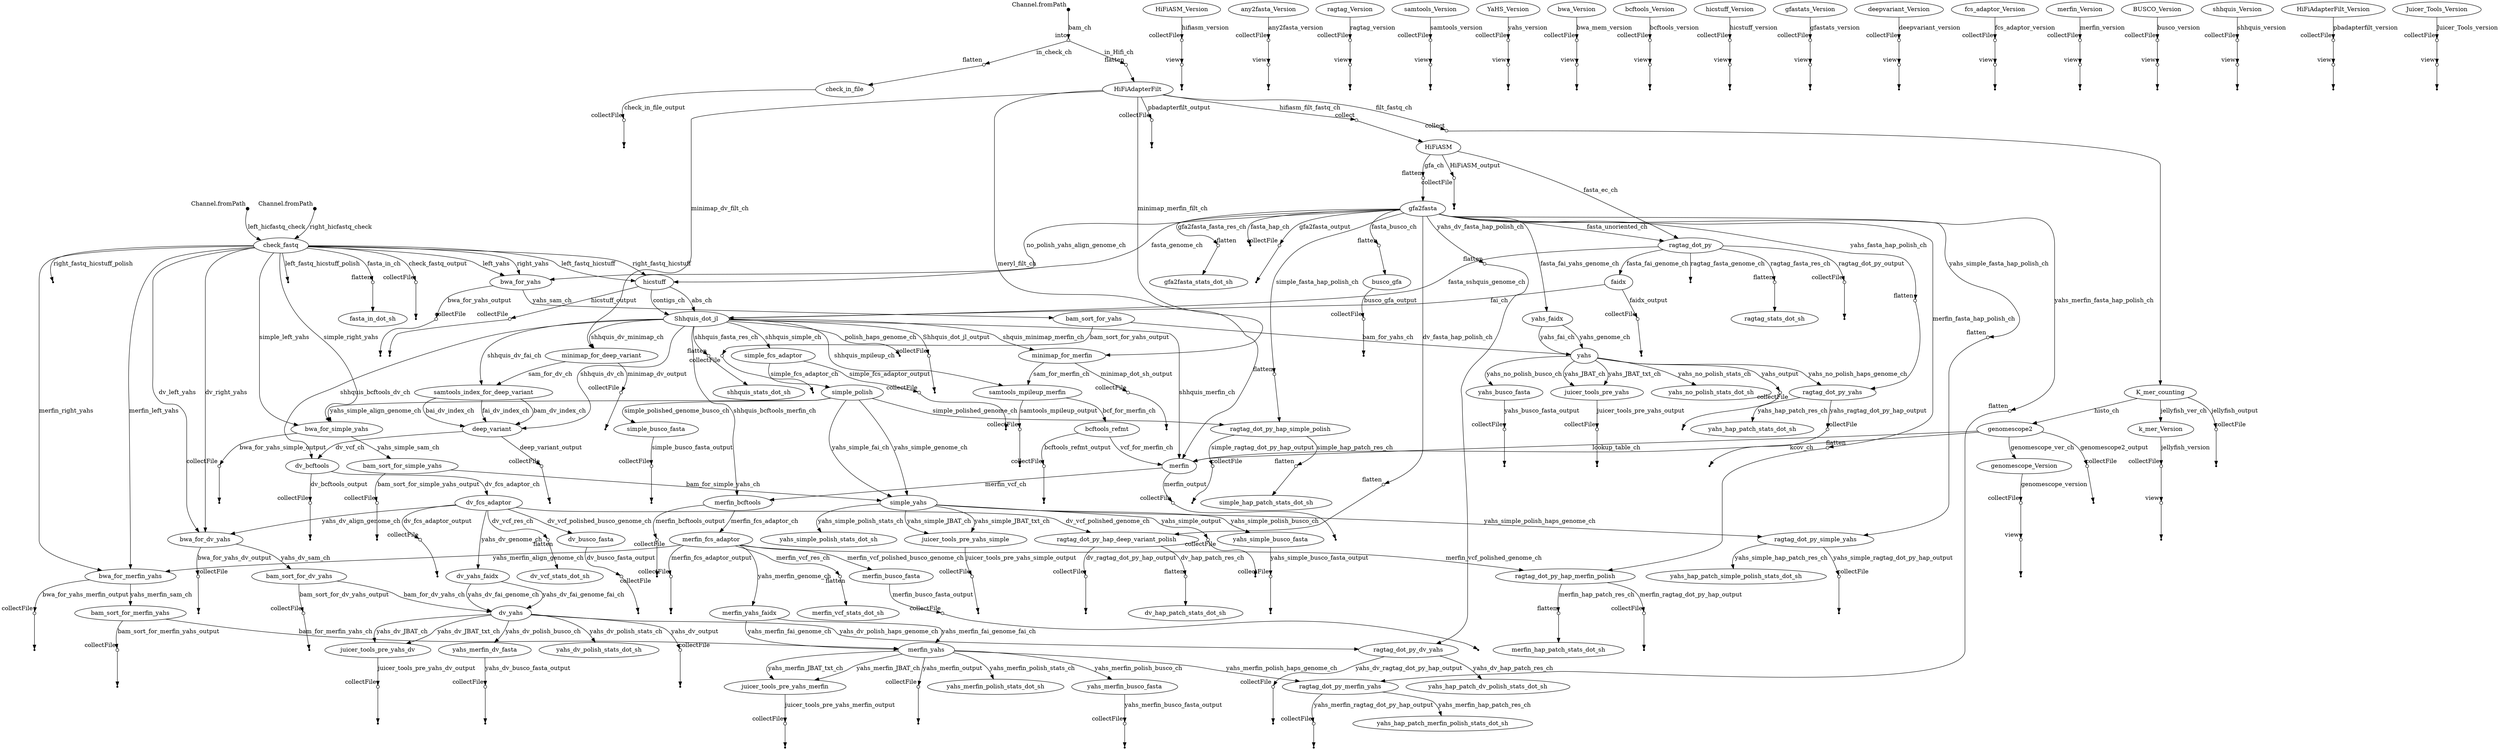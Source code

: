 digraph "dag" {
p0 [shape=point,label="",fixedsize=true,width=0.1,xlabel="Channel.fromPath"];
p3 [shape=circle,label="",fixedsize=true,width=0.1,xlabel="into"];
p0 -> p3 [label="bam_ch"];

p1 [shape=point,label="",fixedsize=true,width=0.1,xlabel="Channel.fromPath"];
p6 [label="check_fastq"];
p1 -> p6 [label="right_hicfastq_check"];

p2 [shape=point,label="",fixedsize=true,width=0.1,xlabel="Channel.fromPath"];
p6 [label="check_fastq"];
p2 -> p6 [label="left_hicfastq_check"];

p3 [shape=circle,label="",fixedsize=true,width=0.1,xlabel="into"];
p4 [shape=circle,label="",fixedsize=true,width=0.1,xlabel="flatten"];
p3 -> p4 [label="in_check_ch"];

p3 [shape=circle,label="",fixedsize=true,width=0.1,xlabel="into"];
p9 [shape=circle,label="",fixedsize=true,width=0.1,xlabel="flatten"];
p3 -> p9 [label="in_Hifi_ch"];

p4 [shape=circle,label="",fixedsize=true,width=0.1,xlabel="flatten"];
p5 [label="check_in_file"];
p4 -> p5;

p5 [label="check_in_file"];
p128 [shape=circle,label="",fixedsize=true,width=0.1,xlabel="collectFile"];
p5 -> p128 [label="check_in_file_output"];

p6 [label="check_fastq"];
p22 [label="hicstuff"];
p6 -> p22 [label="right_fastq_hicstuff"];

p6 [label="check_fastq"];
p8 [shape=point];
p6 -> p8 [label="right_fastq_hicstuff_polish"];

p6 [label="check_fastq"];
p41 [label="bwa_for_yahs"];
p6 -> p41 [label="right_yahs"];

p6 [label="check_fastq"];
p42 [label="bwa_for_simple_yahs"];
p6 -> p42 [label="simple_right_yahs"];

p6 [label="check_fastq"];
p43 [label="bwa_for_merfin_yahs"];
p6 -> p43 [label="merfin_right_yahs"];

p6 [label="check_fastq"];
p44 [label="bwa_for_dv_yahs"];
p6 -> p44 [label="dv_right_yahs"];

p6 [label="check_fastq"];
p22 [label="hicstuff"];
p6 -> p22 [label="left_fastq_hicstuff"];

p6 [label="check_fastq"];
p7 [shape=point];
p6 -> p7 [label="left_fastq_hicstuff_polish"];

p6 [label="check_fastq"];
p41 [label="bwa_for_yahs"];
p6 -> p41 [label="left_yahs"];

p6 [label="check_fastq"];
p42 [label="bwa_for_simple_yahs"];
p6 -> p42 [label="simple_left_yahs"];

p6 [label="check_fastq"];
p43 [label="bwa_for_merfin_yahs"];
p6 -> p43 [label="merfin_left_yahs"];

p6 [label="check_fastq"];
p44 [label="bwa_for_dv_yahs"];
p6 -> p44 [label="dv_left_yahs"];

p6 [label="check_fastq"];
p80 [shape=circle,label="",fixedsize=true,width=0.1,xlabel="flatten"];
p6 -> p80 [label="fasta_in_ch"];

p6 [label="check_fastq"];
p126 [shape=circle,label="",fixedsize=true,width=0.1,xlabel="collectFile"];
p6 -> p126 [label="check_fastq_output"];

p9 [shape=circle,label="",fixedsize=true,width=0.1,xlabel="flatten"];
p10 [label="HiFiAdapterFilt"];
p9 -> p10;

p10 [label="HiFiAdapterFilt"];
p11 [shape=circle,label="",fixedsize=true,width=0.1,xlabel="collect"];
p10 -> p11 [label="hifiasm_filt_fastq_ch"];

p10 [label="HiFiAdapterFilt"];
p25 [shape=circle,label="",fixedsize=true,width=0.1,xlabel="collect"];
p10 -> p25 [label="filt_fastq_ch"];

p10 [label="HiFiAdapterFilt"];
p34 [label="minimap_for_deep_variant"];
p10 -> p34 [label="minimap_dv_filt_ch"];

p10 [label="HiFiAdapterFilt"];
p30 [label="minimap_for_merfin"];
p10 -> p30 [label="minimap_merfin_filt_ch"];

p10 [label="HiFiAdapterFilt"];
p33 [label="merfin"];
p10 -> p33 [label="meryl_filt_ch"];

p10 [label="HiFiAdapterFilt"];
p124 [shape=circle,label="",fixedsize=true,width=0.1,xlabel="collectFile"];
p10 -> p124 [label="pbadapterfilt_output"];

p11 [shape=circle,label="",fixedsize=true,width=0.1,xlabel="collect"];
p12 [label="HiFiASM"];
p11 -> p12;

p12 [label="HiFiASM"];
p13 [shape=circle,label="",fixedsize=true,width=0.1,xlabel="flatten"];
p12 -> p13 [label="gfa_ch"];

p12 [label="HiFiASM"];
p18 [label="ragtag_dot_py"];
p12 -> p18 [label="fasta_ec_ch"];

p12 [label="HiFiASM"];
p130 [shape=circle,label="",fixedsize=true,width=0.1,xlabel="collectFile"];
p12 -> p130 [label="HiFiASM_output"];

p13 [shape=circle,label="",fixedsize=true,width=0.1,xlabel="flatten"];
p14 [label="gfa2fasta"];
p13 -> p14;

p14 [label="gfa2fasta"];
p82 [shape=circle,label="",fixedsize=true,width=0.1,xlabel="flatten"];
p14 -> p82 [label="gfa2fasta_fasta_res_ch"];

p14 [label="gfa2fasta"];
p18 [label="ragtag_dot_py"];
p14 -> p18 [label="fasta_unoriented_ch"];

p14 [label="gfa2fasta"];
p22 [label="hicstuff"];
p14 -> p22 [label="fasta_genome_ch"];

p14 [label="gfa2fasta"];
p16 [shape=circle,label="",fixedsize=true,width=0.1,xlabel="flatten"];
p14 -> p16 [label="fasta_busco_ch"];

p14 [label="gfa2fasta"];
p41 [label="bwa_for_yahs"];
p14 -> p41 [label="no_polish_yahs_align_genome_ch"];

p14 [label="gfa2fasta"];
p21 [label="yahs_faidx"];
p14 -> p21 [label="fasta_fai_yahs_genome_ch"];

p14 [label="gfa2fasta"];
p15 [shape=point];
p14 -> p15 [label="fasta_hap_ch"];

p14 [label="gfa2fasta"];
p59 [shape=circle,label="",fixedsize=true,width=0.1,xlabel="flatten"];
p14 -> p59 [label="simple_fasta_hap_polish_ch"];

p14 [label="gfa2fasta"];
p61 [shape=circle,label="",fixedsize=true,width=0.1,xlabel="flatten"];
p14 -> p61 [label="merfin_fasta_hap_polish_ch"];

p14 [label="gfa2fasta"];
p63 [shape=circle,label="",fixedsize=true,width=0.1,xlabel="flatten"];
p14 -> p63 [label="dv_fasta_hap_polish_ch"];

p14 [label="gfa2fasta"];
p65 [shape=circle,label="",fixedsize=true,width=0.1,xlabel="flatten"];
p14 -> p65 [label="yahs_fasta_hap_polish_ch"];

p14 [label="gfa2fasta"];
p67 [shape=circle,label="",fixedsize=true,width=0.1,xlabel="flatten"];
p14 -> p67 [label="yahs_simple_fasta_hap_polish_ch"];

p14 [label="gfa2fasta"];
p69 [shape=circle,label="",fixedsize=true,width=0.1,xlabel="flatten"];
p14 -> p69 [label="yahs_merfin_fasta_hap_polish_ch"];

p14 [label="gfa2fasta"];
p71 [shape=circle,label="",fixedsize=true,width=0.1,xlabel="flatten"];
p14 -> p71 [label="yahs_dv_fasta_hap_polish_ch"];

p14 [label="gfa2fasta"];
p132 [shape=circle,label="",fixedsize=true,width=0.1,xlabel="collectFile"];
p14 -> p132 [label="gfa2fasta_output"];

p16 [shape=circle,label="",fixedsize=true,width=0.1,xlabel="flatten"];
p17 [label="busco_gfa"];
p16 -> p17;

p17 [label="busco_gfa"];
p148 [shape=circle,label="",fixedsize=true,width=0.1,xlabel="collectFile"];
p17 -> p148 [label="busco_gfa_output"];

p18 [label="ragtag_dot_py"];
p84 [shape=circle,label="",fixedsize=true,width=0.1,xlabel="flatten"];
p18 -> p84 [label="ragtag_fasta_res_ch"];

p18 [label="ragtag_dot_py"];
p19 [shape=point];
p18 -> p19 [label="ragtag_fasta_genome_ch"];

p18 [label="ragtag_dot_py"];
p20 [label="faidx"];
p18 -> p20 [label="fasta_fai_genome_ch"];

p18 [label="ragtag_dot_py"];
p23 [label="Shhquis_dot_jl"];
p18 -> p23 [label="fasta_sshquis_genome_ch"];

p18 [label="ragtag_dot_py"];
p136 [shape=circle,label="",fixedsize=true,width=0.1,xlabel="collectFile"];
p18 -> p136 [label="ragtag_dot_py_output"];

p20 [label="faidx"];
p23 [label="Shhquis_dot_jl"];
p20 -> p23 [label="fai_ch"];

p20 [label="faidx"];
p138 [shape=circle,label="",fixedsize=true,width=0.1,xlabel="collectFile"];
p20 -> p138 [label="faidx_output"];

p21 [label="yahs_faidx"];
p49 [label="yahs"];
p21 -> p49 [label="yahs_fai_ch"];

p21 [label="yahs_faidx"];
p49 [label="yahs"];
p21 -> p49 [label="yahs_genome_ch"];

p22 [label="hicstuff"];
p23 [label="Shhquis_dot_jl"];
p22 -> p23 [label="abs_ch"];

p22 [label="hicstuff"];
p23 [label="Shhquis_dot_jl"];
p22 -> p23 [label="contigs_ch"];

p22 [label="hicstuff"];
p134 [shape=circle,label="",fixedsize=true,width=0.1,xlabel="collectFile"];
p22 -> p134 [label="hicstuff_output"];

p23 [label="Shhquis_dot_jl"];
p86 [shape=circle,label="",fixedsize=true,width=0.1,xlabel="flatten"];
p23 -> p86 [label="shhquis_fasta_res_ch"];

p23 [label="Shhquis_dot_jl"];
p24 [shape=point];
p23 -> p24 [label="polish_haps_genome_ch"];

p23 [label="Shhquis_dot_jl"];
p28 [label="simple_fcs_adaptor"];
p23 -> p28 [label="shhquis_simple_ch"];

p23 [label="Shhquis_dot_jl"];
p33 [label="merfin"];
p23 -> p33 [label="shhquis_merfin_ch"];

p23 [label="Shhquis_dot_jl"];
p35 [label="samtools_index_for_deep_variant"];
p23 -> p35 [label="shhquis_dv_fai_ch"];

p23 [label="Shhquis_dot_jl"];
p36 [label="deep_variant"];
p23 -> p36 [label="shhquis_dv_ch"];

p23 [label="Shhquis_dot_jl"];
p37 [label="dv_bcftools"];
p23 -> p37 [label="shhquis_bcftools_dv_ch"];

p23 [label="Shhquis_dot_jl"];
p39 [label="merfin_bcftools"];
p23 -> p39 [label="shhquis_bcftools_merfin_ch"];

p23 [label="Shhquis_dot_jl"];
p34 [label="minimap_for_deep_variant"];
p23 -> p34 [label="shhquis_dv_minimap_ch"];

p23 [label="Shhquis_dot_jl"];
p30 [label="minimap_for_merfin"];
p23 -> p30 [label="shquis_minimap_merfin_ch"];

p23 [label="Shhquis_dot_jl"];
p31 [label="samtools_mpileup_merfin"];
p23 -> p31 [label="shhquis_mpileup_ch"];

p23 [label="Shhquis_dot_jl"];
p140 [shape=circle,label="",fixedsize=true,width=0.1,xlabel="collectFile"];
p23 -> p140 [label="Shhquis_dot_jl_output"];

p25 [shape=circle,label="",fixedsize=true,width=0.1,xlabel="collect"];
p26 [label="K_mer_counting"];
p25 -> p26;

p26 [label="K_mer_counting"];
p27 [label="genomescope2"];
p26 -> p27 [label="histo_ch"];

p26 [label="K_mer_counting"];
p117 [label="k_mer_Version"];
p26 -> p117 [label="jellyfish_ver_ch"];

p26 [label="K_mer_counting"];
p156 [shape=circle,label="",fixedsize=true,width=0.1,xlabel="collectFile"];
p26 -> p156 [label="jellyfish_output"];

p27 [label="genomescope2"];
p33 [label="merfin"];
p27 -> p33 [label="kcov_ch"];

p27 [label="genomescope2"];
p33 [label="merfin"];
p27 -> p33 [label="lookup_table_ch"];

p27 [label="genomescope2"];
p118 [label="genomescope_Version"];
p27 -> p118 [label="genomescope_ver_ch"];

p27 [label="genomescope2"];
p158 [shape=circle,label="",fixedsize=true,width=0.1,xlabel="collectFile"];
p27 -> p158 [label="genomescope2_output"];

p28 [label="simple_fcs_adaptor"];
p29 [label="simple_polish"];
p28 -> p29 [label="simple_fcs_adaptor_ch"];

p28 [label="simple_fcs_adaptor"];
p160 [shape=circle,label="",fixedsize=true,width=0.1,xlabel="collectFile"];
p28 -> p160 [label="simple_fcs_adaptor_output"];

p29 [label="simple_polish"];
p60 [label="ragtag_dot_py_hap_simple_polish"];
p29 -> p60 [label="simple_polished_genome_ch"];

p29 [label="simple_polish"];
p73 [label="simple_busco_fasta"];
p29 -> p73 [label="simple_polished_genome_busco_ch"];

p29 [label="simple_polish"];
p50 [label="simple_yahs"];
p29 -> p50 [label="yahs_simple_genome_ch"];

p29 [label="simple_polish"];
p42 [label="bwa_for_simple_yahs"];
p29 -> p42 [label="yahs_simple_align_genome_ch"];

p29 [label="simple_polish"];
p50 [label="simple_yahs"];
p29 -> p50 [label="yahs_simple_fai_ch"];

p30 [label="minimap_for_merfin"];
p31 [label="samtools_mpileup_merfin"];
p30 -> p31 [label="sam_for_merfin_ch"];

p30 [label="minimap_for_merfin"];
p162 [shape=circle,label="",fixedsize=true,width=0.1,xlabel="collectFile"];
p30 -> p162 [label="minimap_dot_sh_output"];

p31 [label="samtools_mpileup_merfin"];
p32 [label="bcftools_refmt"];
p31 -> p32 [label="bcf_for_merfin_ch"];

p31 [label="samtools_mpileup_merfin"];
p164 [shape=circle,label="",fixedsize=true,width=0.1,xlabel="collectFile"];
p31 -> p164 [label="samtools_mpileup_output"];

p32 [label="bcftools_refmt"];
p33 [label="merfin"];
p32 -> p33 [label="vcf_for_merfin_ch"];

p32 [label="bcftools_refmt"];
p166 [shape=circle,label="",fixedsize=true,width=0.1,xlabel="collectFile"];
p32 -> p166 [label="bcftools_refmt_output"];

p33 [label="merfin"];
p39 [label="merfin_bcftools"];
p33 -> p39 [label="merfin_vcf_ch"];

p33 [label="merfin"];
p168 [shape=circle,label="",fixedsize=true,width=0.1,xlabel="collectFile"];
p33 -> p168 [label="merfin_output"];

p34 [label="minimap_for_deep_variant"];
p35 [label="samtools_index_for_deep_variant"];
p34 -> p35 [label="sam_for_dv_ch"];

p34 [label="minimap_for_deep_variant"];
p170 [shape=circle,label="",fixedsize=true,width=0.1,xlabel="collectFile"];
p34 -> p170 [label="minimap_dv_output"];

p35 [label="samtools_index_for_deep_variant"];
p36 [label="deep_variant"];
p35 -> p36 [label="bam_dv_index_ch"];

p35 [label="samtools_index_for_deep_variant"];
p36 [label="deep_variant"];
p35 -> p36 [label="bai_dv_index_ch"];

p35 [label="samtools_index_for_deep_variant"];
p36 [label="deep_variant"];
p35 -> p36 [label="fai_dv_index_ch"];

p36 [label="deep_variant"];
p37 [label="dv_bcftools"];
p36 -> p37 [label="dv_vcf_ch"];

p36 [label="deep_variant"];
p172 [shape=circle,label="",fixedsize=true,width=0.1,xlabel="collectFile"];
p36 -> p172 [label="deep_variant_output"];

p37 [label="dv_bcftools"];
p38 [label="dv_fcs_adaptor"];
p37 -> p38 [label="dv_fcs_adaptor_ch"];

p37 [label="dv_bcftools"];
p178 [shape=circle,label="",fixedsize=true,width=0.1,xlabel="collectFile"];
p37 -> p178 [label="dv_bcftools_output"];

p38 [label="dv_fcs_adaptor"];
p64 [label="ragtag_dot_py_hap_deep_variant_polish"];
p38 -> p64 [label="dv_vcf_polished_genome_ch"];

p38 [label="dv_fcs_adaptor"];
p90 [shape=circle,label="",fixedsize=true,width=0.1,xlabel="flatten"];
p38 -> p90 [label="dv_vcf_res_ch"];

p38 [label="dv_fcs_adaptor"];
p75 [label="dv_busco_fasta"];
p38 -> p75 [label="dv_vcf_polished_busco_genome_ch"];

p38 [label="dv_fcs_adaptor"];
p52 [label="dv_yahs_faidx"];
p38 -> p52 [label="yahs_dv_genome_ch"];

p38 [label="dv_fcs_adaptor"];
p44 [label="bwa_for_dv_yahs"];
p38 -> p44 [label="yahs_dv_align_genome_ch"];

p38 [label="dv_fcs_adaptor"];
p180 [shape=circle,label="",fixedsize=true,width=0.1,xlabel="collectFile"];
p38 -> p180 [label="dv_fcs_adaptor_output"];

p39 [label="merfin_bcftools"];
p40 [label="merfin_fcs_adaptor"];
p39 -> p40 [label="merfin_fcs_adaptor_ch"];

p39 [label="merfin_bcftools"];
p174 [shape=circle,label="",fixedsize=true,width=0.1,xlabel="collectFile"];
p39 -> p174 [label="merfin_bcftools_output"];

p40 [label="merfin_fcs_adaptor"];
p62 [label="ragtag_dot_py_hap_merfin_polish"];
p40 -> p62 [label="merfin_vcf_polished_genome_ch"];

p40 [label="merfin_fcs_adaptor"];
p88 [shape=circle,label="",fixedsize=true,width=0.1,xlabel="flatten"];
p40 -> p88 [label="merfin_vcf_res_ch"];

p40 [label="merfin_fcs_adaptor"];
p74 [label="merfin_busco_fasta"];
p40 -> p74 [label="merfin_vcf_polished_busco_genome_ch"];

p40 [label="merfin_fcs_adaptor"];
p51 [label="merfin_yahs_faidx"];
p40 -> p51 [label="yahs_merfin_genome_ch"];

p40 [label="merfin_fcs_adaptor"];
p43 [label="bwa_for_merfin_yahs"];
p40 -> p43 [label="yahs_merfin_align_genome_ch"];

p40 [label="merfin_fcs_adaptor"];
p176 [shape=circle,label="",fixedsize=true,width=0.1,xlabel="collectFile"];
p40 -> p176 [label="merfin_fcs_adaptor_output"];

p41 [label="bwa_for_yahs"];
p45 [label="bam_sort_for_yahs"];
p41 -> p45 [label="yahs_sam_ch"];

p41 [label="bwa_for_yahs"];
p182 [shape=circle,label="",fixedsize=true,width=0.1,xlabel="collectFile"];
p41 -> p182 [label="bwa_for_yahs_output"];

p42 [label="bwa_for_simple_yahs"];
p46 [label="bam_sort_for_simple_yahs"];
p42 -> p46 [label="yahs_simple_sam_ch"];

p42 [label="bwa_for_simple_yahs"];
p184 [shape=circle,label="",fixedsize=true,width=0.1,xlabel="collectFile"];
p42 -> p184 [label="bwa_for_yahs_simple_output"];

p43 [label="bwa_for_merfin_yahs"];
p47 [label="bam_sort_for_merfin_yahs"];
p43 -> p47 [label="yahs_merfin_sam_ch"];

p43 [label="bwa_for_merfin_yahs"];
p186 [shape=circle,label="",fixedsize=true,width=0.1,xlabel="collectFile"];
p43 -> p186 [label="bwa_for_yahs_merfin_output"];

p44 [label="bwa_for_dv_yahs"];
p48 [label="bam_sort_for_dv_yahs"];
p44 -> p48 [label="yahs_dv_sam_ch"];

p44 [label="bwa_for_dv_yahs"];
p188 [shape=circle,label="",fixedsize=true,width=0.1,xlabel="collectFile"];
p44 -> p188 [label="bwa_for_yahs_dv_output"];

p45 [label="bam_sort_for_yahs"];
p49 [label="yahs"];
p45 -> p49 [label="bam_for_yahs_ch"];

p45 [label="bam_sort_for_yahs"];
p190 [shape=circle,label="",fixedsize=true,width=0.1,xlabel="collectFile"];
p45 -> p190 [label="bam_sort_for_yahs_output"];

p46 [label="bam_sort_for_simple_yahs"];
p50 [label="simple_yahs"];
p46 -> p50 [label="bam_for_simple_yahs_ch"];

p46 [label="bam_sort_for_simple_yahs"];
p192 [shape=circle,label="",fixedsize=true,width=0.1,xlabel="collectFile"];
p46 -> p192 [label="bam_sort_for_simple_yahs_output"];

p47 [label="bam_sort_for_merfin_yahs"];
p53 [label="merfin_yahs"];
p47 -> p53 [label="bam_for_merfin_yahs_ch"];

p47 [label="bam_sort_for_merfin_yahs"];
p194 [shape=circle,label="",fixedsize=true,width=0.1,xlabel="collectFile"];
p47 -> p194 [label="bam_sort_for_merfin_yahs_output"];

p48 [label="bam_sort_for_dv_yahs"];
p54 [label="dv_yahs"];
p48 -> p54 [label="bam_for_dv_yahs_ch"];

p48 [label="bam_sort_for_dv_yahs"];
p196 [shape=circle,label="",fixedsize=true,width=0.1,xlabel="collectFile"];
p48 -> p196 [label="bam_sort_for_dv_yahs_output"];

p49 [label="yahs"];
p98 [label="yahs_no_polish_stats_dot_sh"];
p49 -> p98 [label="yahs_no_polish_stats_ch"];

p49 [label="yahs"];
p66 [label="ragtag_dot_py_yahs"];
p49 -> p66 [label="yahs_no_polish_haps_genome_ch"];

p49 [label="yahs"];
p76 [label="yahs_busco_fasta"];
p49 -> p76 [label="yahs_no_polish_busco_ch"];

p49 [label="yahs"];
p55 [label="juicer_tools_pre_yahs"];
p49 -> p55 [label="yahs_JBAT_txt_ch"];

p49 [label="yahs"];
p55 [label="juicer_tools_pre_yahs"];
p49 -> p55 [label="yahs_JBAT_ch"];

p49 [label="yahs"];
p198 [shape=circle,label="",fixedsize=true,width=0.1,xlabel="collectFile"];
p49 -> p198 [label="yahs_output"];

p50 [label="simple_yahs"];
p99 [label="yahs_simple_polish_stats_dot_sh"];
p50 -> p99 [label="yahs_simple_polish_stats_ch"];

p50 [label="simple_yahs"];
p68 [label="ragtag_dot_py_simple_yahs"];
p50 -> p68 [label="yahs_simple_polish_haps_genome_ch"];

p50 [label="simple_yahs"];
p77 [label="yahs_simple_busco_fasta"];
p50 -> p77 [label="yahs_simple_polish_busco_ch"];

p50 [label="simple_yahs"];
p56 [label="juicer_tools_pre_yahs_simple"];
p50 -> p56 [label="yahs_simple_JBAT_txt_ch"];

p50 [label="simple_yahs"];
p56 [label="juicer_tools_pre_yahs_simple"];
p50 -> p56 [label="yahs_simple_JBAT_ch"];

p50 [label="simple_yahs"];
p200 [shape=circle,label="",fixedsize=true,width=0.1,xlabel="collectFile"];
p50 -> p200 [label="yahs_simple_output"];

p51 [label="merfin_yahs_faidx"];
p53 [label="merfin_yahs"];
p51 -> p53 [label="yahs_merfin_fai_genome_fai_ch"];

p51 [label="merfin_yahs_faidx"];
p53 [label="merfin_yahs"];
p51 -> p53 [label="yahs_merfin_fai_genome_ch"];

p52 [label="dv_yahs_faidx"];
p54 [label="dv_yahs"];
p52 -> p54 [label="yahs_dv_fai_genome_fai_ch"];

p52 [label="dv_yahs_faidx"];
p54 [label="dv_yahs"];
p52 -> p54 [label="yahs_dv_fai_genome_ch"];

p53 [label="merfin_yahs"];
p100 [label="yahs_merfin_polish_stats_dot_sh"];
p53 -> p100 [label="yahs_merfin_polish_stats_ch"];

p53 [label="merfin_yahs"];
p70 [label="ragtag_dot_py_merfin_yahs"];
p53 -> p70 [label="yahs_merfin_polish_haps_genome_ch"];

p53 [label="merfin_yahs"];
p78 [label="yahs_merfin_busco_fasta"];
p53 -> p78 [label="yahs_merfin_polish_busco_ch"];

p53 [label="merfin_yahs"];
p57 [label="juicer_tools_pre_yahs_merfin"];
p53 -> p57 [label="yahs_merfin_JBAT_txt_ch"];

p53 [label="merfin_yahs"];
p57 [label="juicer_tools_pre_yahs_merfin"];
p53 -> p57 [label="yahs_merfin_JBAT_ch"];

p53 [label="merfin_yahs"];
p202 [shape=circle,label="",fixedsize=true,width=0.1,xlabel="collectFile"];
p53 -> p202 [label="yahs_merfin_output"];

p54 [label="dv_yahs"];
p101 [label="yahs_dv_polish_stats_dot_sh"];
p54 -> p101 [label="yahs_dv_polish_stats_ch"];

p54 [label="dv_yahs"];
p72 [label="ragtag_dot_py_dv_yahs"];
p54 -> p72 [label="yahs_dv_polish_haps_genome_ch"];

p54 [label="dv_yahs"];
p79 [label="yahs_merfin_dv_fasta"];
p54 -> p79 [label="yahs_dv_polish_busco_ch"];

p54 [label="dv_yahs"];
p58 [label="juicer_tools_pre_yahs_dv"];
p54 -> p58 [label="yahs_dv_JBAT_txt_ch"];

p54 [label="dv_yahs"];
p58 [label="juicer_tools_pre_yahs_dv"];
p54 -> p58 [label="yahs_dv_JBAT_ch"];

p54 [label="dv_yahs"];
p204 [shape=circle,label="",fixedsize=true,width=0.1,xlabel="collectFile"];
p54 -> p204 [label="yahs_dv_output"];

p55 [label="juicer_tools_pre_yahs"];
p206 [shape=circle,label="",fixedsize=true,width=0.1,xlabel="collectFile"];
p55 -> p206 [label="juicer_tools_pre_yahs_output"];

p56 [label="juicer_tools_pre_yahs_simple"];
p208 [shape=circle,label="",fixedsize=true,width=0.1,xlabel="collectFile"];
p56 -> p208 [label="juicer_tools_pre_yahs_simple_output"];

p57 [label="juicer_tools_pre_yahs_merfin"];
p210 [shape=circle,label="",fixedsize=true,width=0.1,xlabel="collectFile"];
p57 -> p210 [label="juicer_tools_pre_yahs_merfin_output"];

p58 [label="juicer_tools_pre_yahs_dv"];
p212 [shape=circle,label="",fixedsize=true,width=0.1,xlabel="collectFile"];
p58 -> p212 [label="juicer_tools_pre_yahs_dv_output"];

p59 [shape=circle,label="",fixedsize=true,width=0.1,xlabel="flatten"];
p60 [label="ragtag_dot_py_hap_simple_polish"];
p59 -> p60;

p60 [label="ragtag_dot_py_hap_simple_polish"];
p92 [shape=circle,label="",fixedsize=true,width=0.1,xlabel="flatten"];
p60 -> p92 [label="simple_hap_patch_res_ch"];

p60 [label="ragtag_dot_py_hap_simple_polish"];
p142 [shape=circle,label="",fixedsize=true,width=0.1,xlabel="collectFile"];
p60 -> p142 [label="simple_ragtag_dot_py_hap_output"];

p61 [shape=circle,label="",fixedsize=true,width=0.1,xlabel="flatten"];
p62 [label="ragtag_dot_py_hap_merfin_polish"];
p61 -> p62;

p62 [label="ragtag_dot_py_hap_merfin_polish"];
p94 [shape=circle,label="",fixedsize=true,width=0.1,xlabel="flatten"];
p62 -> p94 [label="merfin_hap_patch_res_ch"];

p62 [label="ragtag_dot_py_hap_merfin_polish"];
p144 [shape=circle,label="",fixedsize=true,width=0.1,xlabel="collectFile"];
p62 -> p144 [label="merfin_ragtag_dot_py_hap_output"];

p63 [shape=circle,label="",fixedsize=true,width=0.1,xlabel="flatten"];
p64 [label="ragtag_dot_py_hap_deep_variant_polish"];
p63 -> p64;

p64 [label="ragtag_dot_py_hap_deep_variant_polish"];
p96 [shape=circle,label="",fixedsize=true,width=0.1,xlabel="flatten"];
p64 -> p96 [label="dv_hap_patch_res_ch"];

p64 [label="ragtag_dot_py_hap_deep_variant_polish"];
p146 [shape=circle,label="",fixedsize=true,width=0.1,xlabel="collectFile"];
p64 -> p146 [label="dv_ragtag_dot_py_hap_output"];

p65 [shape=circle,label="",fixedsize=true,width=0.1,xlabel="flatten"];
p66 [label="ragtag_dot_py_yahs"];
p65 -> p66;

p66 [label="ragtag_dot_py_yahs"];
p102 [label="yahs_hap_patch_stats_dot_sh"];
p66 -> p102 [label="yahs_hap_patch_res_ch"];

p66 [label="ragtag_dot_py_yahs"];
p214 [shape=circle,label="",fixedsize=true,width=0.1,xlabel="collectFile"];
p66 -> p214 [label="yahs_ragtag_dot_py_hap_output"];

p67 [shape=circle,label="",fixedsize=true,width=0.1,xlabel="flatten"];
p68 [label="ragtag_dot_py_simple_yahs"];
p67 -> p68;

p68 [label="ragtag_dot_py_simple_yahs"];
p103 [label="yahs_hap_patch_simple_polish_stats_dot_sh"];
p68 -> p103 [label="yahs_simple_hap_patch_res_ch"];

p68 [label="ragtag_dot_py_simple_yahs"];
p216 [shape=circle,label="",fixedsize=true,width=0.1,xlabel="collectFile"];
p68 -> p216 [label="yahs_simple_ragtag_dot_py_hap_output"];

p69 [shape=circle,label="",fixedsize=true,width=0.1,xlabel="flatten"];
p70 [label="ragtag_dot_py_merfin_yahs"];
p69 -> p70;

p70 [label="ragtag_dot_py_merfin_yahs"];
p104 [label="yahs_hap_patch_merfin_polish_stats_dot_sh"];
p70 -> p104 [label="yahs_merfin_hap_patch_res_ch"];

p70 [label="ragtag_dot_py_merfin_yahs"];
p218 [shape=circle,label="",fixedsize=true,width=0.1,xlabel="collectFile"];
p70 -> p218 [label="yahs_merfin_ragtag_dot_py_hap_output"];

p71 [shape=circle,label="",fixedsize=true,width=0.1,xlabel="flatten"];
p72 [label="ragtag_dot_py_dv_yahs"];
p71 -> p72;

p72 [label="ragtag_dot_py_dv_yahs"];
p105 [label="yahs_hap_patch_dv_polish_stats_dot_sh"];
p72 -> p105 [label="yahs_dv_hap_patch_res_ch"];

p72 [label="ragtag_dot_py_dv_yahs"];
p220 [shape=circle,label="",fixedsize=true,width=0.1,xlabel="collectFile"];
p72 -> p220 [label="yahs_dv_ragtag_dot_py_hap_output"];

p73 [label="simple_busco_fasta"];
p150 [shape=circle,label="",fixedsize=true,width=0.1,xlabel="collectFile"];
p73 -> p150 [label="simple_busco_fasta_output"];

p74 [label="merfin_busco_fasta"];
p152 [shape=circle,label="",fixedsize=true,width=0.1,xlabel="collectFile"];
p74 -> p152 [label="merfin_busco_fasta_output"];

p75 [label="dv_busco_fasta"];
p154 [shape=circle,label="",fixedsize=true,width=0.1,xlabel="collectFile"];
p75 -> p154 [label="dv_busco_fasta_output"];

p76 [label="yahs_busco_fasta"];
p222 [shape=circle,label="",fixedsize=true,width=0.1,xlabel="collectFile"];
p76 -> p222 [label="yahs_busco_fasta_output"];

p77 [label="yahs_simple_busco_fasta"];
p224 [shape=circle,label="",fixedsize=true,width=0.1,xlabel="collectFile"];
p77 -> p224 [label="yahs_simple_busco_fasta_output"];

p78 [label="yahs_merfin_busco_fasta"];
p226 [shape=circle,label="",fixedsize=true,width=0.1,xlabel="collectFile"];
p78 -> p226 [label="yahs_merfin_busco_fasta_output"];

p79 [label="yahs_merfin_dv_fasta"];
p228 [shape=circle,label="",fixedsize=true,width=0.1,xlabel="collectFile"];
p79 -> p228 [label="yahs_dv_busco_fasta_output"];

p80 [shape=circle,label="",fixedsize=true,width=0.1,xlabel="flatten"];
p81 [label="fasta_in_dot_sh"];
p80 -> p81;

p82 [shape=circle,label="",fixedsize=true,width=0.1,xlabel="flatten"];
p83 [label="gfa2fasta_stats_dot_sh"];
p82 -> p83;

p84 [shape=circle,label="",fixedsize=true,width=0.1,xlabel="flatten"];
p85 [label="ragtag_stats_dot_sh"];
p84 -> p85;

p86 [shape=circle,label="",fixedsize=true,width=0.1,xlabel="flatten"];
p87 [label="shhquis_stats_dot_sh"];
p86 -> p87;

p88 [shape=circle,label="",fixedsize=true,width=0.1,xlabel="flatten"];
p89 [label="merfin_vcf_stats_dot_sh"];
p88 -> p89;

p90 [shape=circle,label="",fixedsize=true,width=0.1,xlabel="flatten"];
p91 [label="dv_vcf_stats_dot_sh"];
p90 -> p91;

p92 [shape=circle,label="",fixedsize=true,width=0.1,xlabel="flatten"];
p93 [label="simple_hap_patch_stats_dot_sh"];
p92 -> p93;

p94 [shape=circle,label="",fixedsize=true,width=0.1,xlabel="flatten"];
p95 [label="merfin_hap_patch_stats_dot_sh"];
p94 -> p95;

p96 [shape=circle,label="",fixedsize=true,width=0.1,xlabel="flatten"];
p97 [label="dv_hap_patch_stats_dot_sh"];
p96 -> p97;

p106 [label="HiFiASM_Version"];
p230 [shape=circle,label="",fixedsize=true,width=0.1,xlabel="collectFile"];
p106 -> p230 [label="hifiasm_version"];

p107 [label="any2fasta_Version"];
p233 [shape=circle,label="",fixedsize=true,width=0.1,xlabel="collectFile"];
p107 -> p233 [label="any2fasta_version"];

p108 [label="ragtag_Version"];
p236 [shape=circle,label="",fixedsize=true,width=0.1,xlabel="collectFile"];
p108 -> p236 [label="ragtag_version"];

p109 [label="samtools_Version"];
p239 [shape=circle,label="",fixedsize=true,width=0.1,xlabel="collectFile"];
p109 -> p239 [label="samtools_version"];

p110 [label="YaHS_Version"];
p242 [shape=circle,label="",fixedsize=true,width=0.1,xlabel="collectFile"];
p110 -> p242 [label="yahs_version"];

p111 [label="bwa_Version"];
p245 [shape=circle,label="",fixedsize=true,width=0.1,xlabel="collectFile"];
p111 -> p245 [label="bwa_mem_version"];

p112 [label="bcftools_Version"];
p248 [shape=circle,label="",fixedsize=true,width=0.1,xlabel="collectFile"];
p112 -> p248 [label="bcftools_version"];

p113 [label="hicstuff_Version"];
p251 [shape=circle,label="",fixedsize=true,width=0.1,xlabel="collectFile"];
p113 -> p251 [label="hicstuff_version"];

p114 [label="gfastats_Version"];
p254 [shape=circle,label="",fixedsize=true,width=0.1,xlabel="collectFile"];
p114 -> p254 [label="gfastats_version"];

p115 [label="deepvariant_Version"];
p260 [shape=circle,label="",fixedsize=true,width=0.1,xlabel="collectFile"];
p115 -> p260 [label="deepvariant_version"];

p116 [label="fcs_adaptor_Version"];
p257 [shape=circle,label="",fixedsize=true,width=0.1,xlabel="collectFile"];
p116 -> p257 [label="fcs_adaptor_version"];

p117 [label="k_mer_Version"];
p263 [shape=circle,label="",fixedsize=true,width=0.1,xlabel="collectFile"];
p117 -> p263 [label="jellyfish_version"];

p118 [label="genomescope_Version"];
p266 [shape=circle,label="",fixedsize=true,width=0.1,xlabel="collectFile"];
p118 -> p266 [label="genomescope_version"];

p119 [label="merfin_Version"];
p269 [shape=circle,label="",fixedsize=true,width=0.1,xlabel="collectFile"];
p119 -> p269 [label="merfin_version"];

p120 [label="BUSCO_Version"];
p272 [shape=circle,label="",fixedsize=true,width=0.1,xlabel="collectFile"];
p120 -> p272 [label="busco_version"];

p121 [label="shhquis_Version"];
p275 [shape=circle,label="",fixedsize=true,width=0.1,xlabel="collectFile"];
p121 -> p275 [label="shhquis_version"];

p122 [label="HiFiAdapterFilt_Version"];
p278 [shape=circle,label="",fixedsize=true,width=0.1,xlabel="collectFile"];
p122 -> p278 [label="pbadapterfilt_version"];

p123 [label="Juicer_Tools_Version"];
p281 [shape=circle,label="",fixedsize=true,width=0.1,xlabel="collectFile"];
p123 -> p281 [label="Juicer_Tools_version"];

p124 [shape=circle,label="",fixedsize=true,width=0.1,xlabel="collectFile"];
p125 [shape=point];
p124 -> p125;

p126 [shape=circle,label="",fixedsize=true,width=0.1,xlabel="collectFile"];
p127 [shape=point];
p126 -> p127;

p128 [shape=circle,label="",fixedsize=true,width=0.1,xlabel="collectFile"];
p129 [shape=point];
p128 -> p129;

p130 [shape=circle,label="",fixedsize=true,width=0.1,xlabel="collectFile"];
p131 [shape=point];
p130 -> p131;

p132 [shape=circle,label="",fixedsize=true,width=0.1,xlabel="collectFile"];
p133 [shape=point];
p132 -> p133;

p134 [shape=circle,label="",fixedsize=true,width=0.1,xlabel="collectFile"];
p135 [shape=point];
p134 -> p135;

p136 [shape=circle,label="",fixedsize=true,width=0.1,xlabel="collectFile"];
p137 [shape=point];
p136 -> p137;

p138 [shape=circle,label="",fixedsize=true,width=0.1,xlabel="collectFile"];
p139 [shape=point];
p138 -> p139;

p140 [shape=circle,label="",fixedsize=true,width=0.1,xlabel="collectFile"];
p141 [shape=point];
p140 -> p141;

p142 [shape=circle,label="",fixedsize=true,width=0.1,xlabel="collectFile"];
p143 [shape=point];
p142 -> p143;

p144 [shape=circle,label="",fixedsize=true,width=0.1,xlabel="collectFile"];
p145 [shape=point];
p144 -> p145;

p146 [shape=circle,label="",fixedsize=true,width=0.1,xlabel="collectFile"];
p147 [shape=point];
p146 -> p147;

p148 [shape=circle,label="",fixedsize=true,width=0.1,xlabel="collectFile"];
p149 [shape=point];
p148 -> p149;

p150 [shape=circle,label="",fixedsize=true,width=0.1,xlabel="collectFile"];
p151 [shape=point];
p150 -> p151;

p152 [shape=circle,label="",fixedsize=true,width=0.1,xlabel="collectFile"];
p153 [shape=point];
p152 -> p153;

p154 [shape=circle,label="",fixedsize=true,width=0.1,xlabel="collectFile"];
p155 [shape=point];
p154 -> p155;

p156 [shape=circle,label="",fixedsize=true,width=0.1,xlabel="collectFile"];
p157 [shape=point];
p156 -> p157;

p158 [shape=circle,label="",fixedsize=true,width=0.1,xlabel="collectFile"];
p159 [shape=point];
p158 -> p159;

p160 [shape=circle,label="",fixedsize=true,width=0.1,xlabel="collectFile"];
p161 [shape=point];
p160 -> p161;

p162 [shape=circle,label="",fixedsize=true,width=0.1,xlabel="collectFile"];
p163 [shape=point];
p162 -> p163;

p164 [shape=circle,label="",fixedsize=true,width=0.1,xlabel="collectFile"];
p165 [shape=point];
p164 -> p165;

p166 [shape=circle,label="",fixedsize=true,width=0.1,xlabel="collectFile"];
p167 [shape=point];
p166 -> p167;

p168 [shape=circle,label="",fixedsize=true,width=0.1,xlabel="collectFile"];
p169 [shape=point];
p168 -> p169;

p170 [shape=circle,label="",fixedsize=true,width=0.1,xlabel="collectFile"];
p171 [shape=point];
p170 -> p171;

p172 [shape=circle,label="",fixedsize=true,width=0.1,xlabel="collectFile"];
p173 [shape=point];
p172 -> p173;

p174 [shape=circle,label="",fixedsize=true,width=0.1,xlabel="collectFile"];
p175 [shape=point];
p174 -> p175;

p176 [shape=circle,label="",fixedsize=true,width=0.1,xlabel="collectFile"];
p177 [shape=point];
p176 -> p177;

p178 [shape=circle,label="",fixedsize=true,width=0.1,xlabel="collectFile"];
p179 [shape=point];
p178 -> p179;

p180 [shape=circle,label="",fixedsize=true,width=0.1,xlabel="collectFile"];
p181 [shape=point];
p180 -> p181;

p182 [shape=circle,label="",fixedsize=true,width=0.1,xlabel="collectFile"];
p183 [shape=point];
p182 -> p183;

p184 [shape=circle,label="",fixedsize=true,width=0.1,xlabel="collectFile"];
p185 [shape=point];
p184 -> p185;

p186 [shape=circle,label="",fixedsize=true,width=0.1,xlabel="collectFile"];
p187 [shape=point];
p186 -> p187;

p188 [shape=circle,label="",fixedsize=true,width=0.1,xlabel="collectFile"];
p189 [shape=point];
p188 -> p189;

p190 [shape=circle,label="",fixedsize=true,width=0.1,xlabel="collectFile"];
p191 [shape=point];
p190 -> p191;

p192 [shape=circle,label="",fixedsize=true,width=0.1,xlabel="collectFile"];
p193 [shape=point];
p192 -> p193;

p194 [shape=circle,label="",fixedsize=true,width=0.1,xlabel="collectFile"];
p195 [shape=point];
p194 -> p195;

p196 [shape=circle,label="",fixedsize=true,width=0.1,xlabel="collectFile"];
p197 [shape=point];
p196 -> p197;

p198 [shape=circle,label="",fixedsize=true,width=0.1,xlabel="collectFile"];
p199 [shape=point];
p198 -> p199;

p200 [shape=circle,label="",fixedsize=true,width=0.1,xlabel="collectFile"];
p201 [shape=point];
p200 -> p201;

p202 [shape=circle,label="",fixedsize=true,width=0.1,xlabel="collectFile"];
p203 [shape=point];
p202 -> p203;

p204 [shape=circle,label="",fixedsize=true,width=0.1,xlabel="collectFile"];
p205 [shape=point];
p204 -> p205;

p206 [shape=circle,label="",fixedsize=true,width=0.1,xlabel="collectFile"];
p207 [shape=point];
p206 -> p207;

p208 [shape=circle,label="",fixedsize=true,width=0.1,xlabel="collectFile"];
p209 [shape=point];
p208 -> p209;

p210 [shape=circle,label="",fixedsize=true,width=0.1,xlabel="collectFile"];
p211 [shape=point];
p210 -> p211;

p212 [shape=circle,label="",fixedsize=true,width=0.1,xlabel="collectFile"];
p213 [shape=point];
p212 -> p213;

p214 [shape=circle,label="",fixedsize=true,width=0.1,xlabel="collectFile"];
p215 [shape=point];
p214 -> p215;

p216 [shape=circle,label="",fixedsize=true,width=0.1,xlabel="collectFile"];
p217 [shape=point];
p216 -> p217;

p218 [shape=circle,label="",fixedsize=true,width=0.1,xlabel="collectFile"];
p219 [shape=point];
p218 -> p219;

p220 [shape=circle,label="",fixedsize=true,width=0.1,xlabel="collectFile"];
p221 [shape=point];
p220 -> p221;

p222 [shape=circle,label="",fixedsize=true,width=0.1,xlabel="collectFile"];
p223 [shape=point];
p222 -> p223;

p224 [shape=circle,label="",fixedsize=true,width=0.1,xlabel="collectFile"];
p225 [shape=point];
p224 -> p225;

p226 [shape=circle,label="",fixedsize=true,width=0.1,xlabel="collectFile"];
p227 [shape=point];
p226 -> p227;

p228 [shape=circle,label="",fixedsize=true,width=0.1,xlabel="collectFile"];
p229 [shape=point];
p228 -> p229;

p230 [shape=circle,label="",fixedsize=true,width=0.1,xlabel="collectFile"];
p231 [shape=circle,label="",fixedsize=true,width=0.1,xlabel="view"];
p230 -> p231;

p231 [shape=circle,label="",fixedsize=true,width=0.1,xlabel="view"];
p232 [shape=point];
p231 -> p232;

p233 [shape=circle,label="",fixedsize=true,width=0.1,xlabel="collectFile"];
p234 [shape=circle,label="",fixedsize=true,width=0.1,xlabel="view"];
p233 -> p234;

p234 [shape=circle,label="",fixedsize=true,width=0.1,xlabel="view"];
p235 [shape=point];
p234 -> p235;

p236 [shape=circle,label="",fixedsize=true,width=0.1,xlabel="collectFile"];
p237 [shape=circle,label="",fixedsize=true,width=0.1,xlabel="view"];
p236 -> p237;

p237 [shape=circle,label="",fixedsize=true,width=0.1,xlabel="view"];
p238 [shape=point];
p237 -> p238;

p239 [shape=circle,label="",fixedsize=true,width=0.1,xlabel="collectFile"];
p240 [shape=circle,label="",fixedsize=true,width=0.1,xlabel="view"];
p239 -> p240;

p240 [shape=circle,label="",fixedsize=true,width=0.1,xlabel="view"];
p241 [shape=point];
p240 -> p241;

p242 [shape=circle,label="",fixedsize=true,width=0.1,xlabel="collectFile"];
p243 [shape=circle,label="",fixedsize=true,width=0.1,xlabel="view"];
p242 -> p243;

p243 [shape=circle,label="",fixedsize=true,width=0.1,xlabel="view"];
p244 [shape=point];
p243 -> p244;

p245 [shape=circle,label="",fixedsize=true,width=0.1,xlabel="collectFile"];
p246 [shape=circle,label="",fixedsize=true,width=0.1,xlabel="view"];
p245 -> p246;

p246 [shape=circle,label="",fixedsize=true,width=0.1,xlabel="view"];
p247 [shape=point];
p246 -> p247;

p248 [shape=circle,label="",fixedsize=true,width=0.1,xlabel="collectFile"];
p249 [shape=circle,label="",fixedsize=true,width=0.1,xlabel="view"];
p248 -> p249;

p249 [shape=circle,label="",fixedsize=true,width=0.1,xlabel="view"];
p250 [shape=point];
p249 -> p250;

p251 [shape=circle,label="",fixedsize=true,width=0.1,xlabel="collectFile"];
p252 [shape=circle,label="",fixedsize=true,width=0.1,xlabel="view"];
p251 -> p252;

p252 [shape=circle,label="",fixedsize=true,width=0.1,xlabel="view"];
p253 [shape=point];
p252 -> p253;

p254 [shape=circle,label="",fixedsize=true,width=0.1,xlabel="collectFile"];
p255 [shape=circle,label="",fixedsize=true,width=0.1,xlabel="view"];
p254 -> p255;

p255 [shape=circle,label="",fixedsize=true,width=0.1,xlabel="view"];
p256 [shape=point];
p255 -> p256;

p257 [shape=circle,label="",fixedsize=true,width=0.1,xlabel="collectFile"];
p258 [shape=circle,label="",fixedsize=true,width=0.1,xlabel="view"];
p257 -> p258;

p258 [shape=circle,label="",fixedsize=true,width=0.1,xlabel="view"];
p259 [shape=point];
p258 -> p259;

p260 [shape=circle,label="",fixedsize=true,width=0.1,xlabel="collectFile"];
p261 [shape=circle,label="",fixedsize=true,width=0.1,xlabel="view"];
p260 -> p261;

p261 [shape=circle,label="",fixedsize=true,width=0.1,xlabel="view"];
p262 [shape=point];
p261 -> p262;

p263 [shape=circle,label="",fixedsize=true,width=0.1,xlabel="collectFile"];
p264 [shape=circle,label="",fixedsize=true,width=0.1,xlabel="view"];
p263 -> p264;

p264 [shape=circle,label="",fixedsize=true,width=0.1,xlabel="view"];
p265 [shape=point];
p264 -> p265;

p266 [shape=circle,label="",fixedsize=true,width=0.1,xlabel="collectFile"];
p267 [shape=circle,label="",fixedsize=true,width=0.1,xlabel="view"];
p266 -> p267;

p267 [shape=circle,label="",fixedsize=true,width=0.1,xlabel="view"];
p268 [shape=point];
p267 -> p268;

p269 [shape=circle,label="",fixedsize=true,width=0.1,xlabel="collectFile"];
p270 [shape=circle,label="",fixedsize=true,width=0.1,xlabel="view"];
p269 -> p270;

p270 [shape=circle,label="",fixedsize=true,width=0.1,xlabel="view"];
p271 [shape=point];
p270 -> p271;

p272 [shape=circle,label="",fixedsize=true,width=0.1,xlabel="collectFile"];
p273 [shape=circle,label="",fixedsize=true,width=0.1,xlabel="view"];
p272 -> p273;

p273 [shape=circle,label="",fixedsize=true,width=0.1,xlabel="view"];
p274 [shape=point];
p273 -> p274;

p275 [shape=circle,label="",fixedsize=true,width=0.1,xlabel="collectFile"];
p276 [shape=circle,label="",fixedsize=true,width=0.1,xlabel="view"];
p275 -> p276;

p276 [shape=circle,label="",fixedsize=true,width=0.1,xlabel="view"];
p277 [shape=point];
p276 -> p277;

p278 [shape=circle,label="",fixedsize=true,width=0.1,xlabel="collectFile"];
p279 [shape=circle,label="",fixedsize=true,width=0.1,xlabel="view"];
p278 -> p279;

p279 [shape=circle,label="",fixedsize=true,width=0.1,xlabel="view"];
p280 [shape=point];
p279 -> p280;

p281 [shape=circle,label="",fixedsize=true,width=0.1,xlabel="collectFile"];
p282 [shape=circle,label="",fixedsize=true,width=0.1,xlabel="view"];
p281 -> p282;

p282 [shape=circle,label="",fixedsize=true,width=0.1,xlabel="view"];
p283 [shape=point];
p282 -> p283;

}
